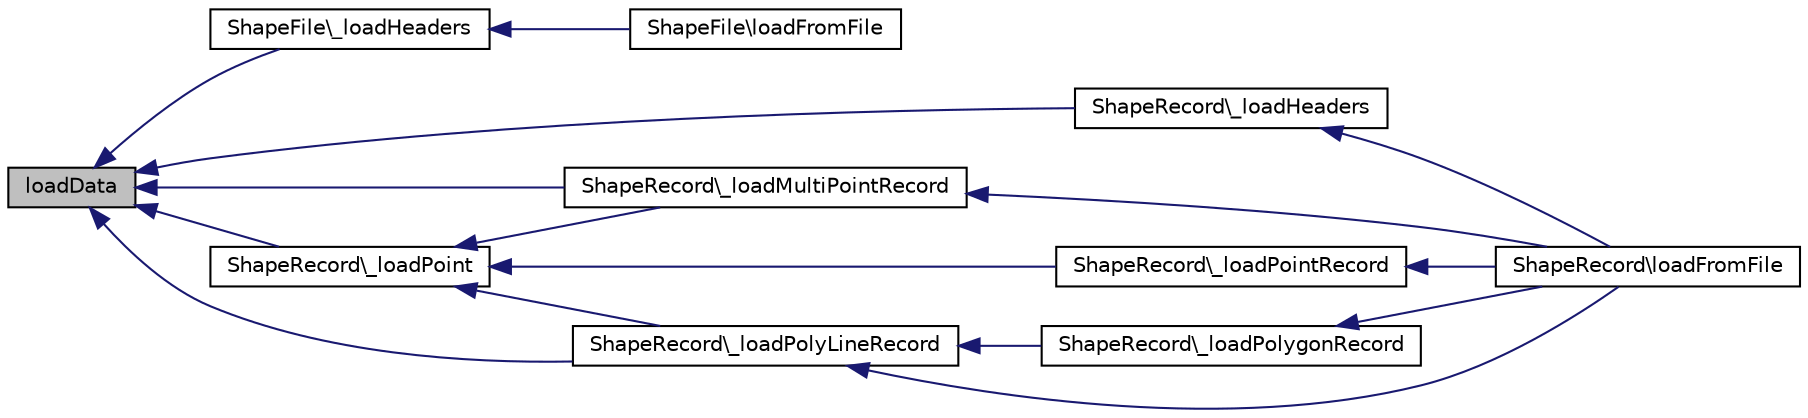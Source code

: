 digraph G
{
  edge [fontname="Helvetica",fontsize="10",labelfontname="Helvetica",labelfontsize="10"];
  node [fontname="Helvetica",fontsize="10",shape=record];
  rankdir="LR";
  Node1 [label="loadData",height=0.2,width=0.4,color="black", fillcolor="grey75", style="filled" fontcolor="black"];
  Node1 -> Node2 [dir="back",color="midnightblue",fontsize="10",style="solid",fontname="Helvetica"];
  Node2 [label="ShapeFile\\_loadHeaders",height=0.2,width=0.4,color="black", fillcolor="white", style="filled",URL="$classShapeFile.html#a54b519630044cb089af4eefaacfe2d63"];
  Node2 -> Node3 [dir="back",color="midnightblue",fontsize="10",style="solid",fontname="Helvetica"];
  Node3 [label="ShapeFile\\loadFromFile",height=0.2,width=0.4,color="black", fillcolor="white", style="filled",URL="$classShapeFile.html#a1f1bf873c7dd1b55f892b5f9415b9398"];
  Node1 -> Node4 [dir="back",color="midnightblue",fontsize="10",style="solid",fontname="Helvetica"];
  Node4 [label="ShapeRecord\\_loadHeaders",height=0.2,width=0.4,color="black", fillcolor="white", style="filled",URL="$classShapeRecord.html#a377e74f59ced97899319083ad69d1921"];
  Node4 -> Node5 [dir="back",color="midnightblue",fontsize="10",style="solid",fontname="Helvetica"];
  Node5 [label="ShapeRecord\\loadFromFile",height=0.2,width=0.4,color="black", fillcolor="white", style="filled",URL="$classShapeRecord.html#a8aa28606bbc765c5a4cb059c5c97a9aa"];
  Node1 -> Node6 [dir="back",color="midnightblue",fontsize="10",style="solid",fontname="Helvetica"];
  Node6 [label="ShapeRecord\\_loadPoint",height=0.2,width=0.4,color="black", fillcolor="white", style="filled",URL="$classShapeRecord.html#ac8f6b95b05c0988b55d1844942eae036"];
  Node6 -> Node7 [dir="back",color="midnightblue",fontsize="10",style="solid",fontname="Helvetica"];
  Node7 [label="ShapeRecord\\_loadPointRecord",height=0.2,width=0.4,color="black", fillcolor="white", style="filled",URL="$classShapeRecord.html#a7137c91c0b5c6d83a4bd10780a5edc00"];
  Node7 -> Node5 [dir="back",color="midnightblue",fontsize="10",style="solid",fontname="Helvetica"];
  Node6 -> Node8 [dir="back",color="midnightblue",fontsize="10",style="solid",fontname="Helvetica"];
  Node8 [label="ShapeRecord\\_loadMultiPointRecord",height=0.2,width=0.4,color="black", fillcolor="white", style="filled",URL="$classShapeRecord.html#a07163222b3a8bffc8357a6cf64a01f18"];
  Node8 -> Node5 [dir="back",color="midnightblue",fontsize="10",style="solid",fontname="Helvetica"];
  Node6 -> Node9 [dir="back",color="midnightblue",fontsize="10",style="solid",fontname="Helvetica"];
  Node9 [label="ShapeRecord\\_loadPolyLineRecord",height=0.2,width=0.4,color="black", fillcolor="white", style="filled",URL="$classShapeRecord.html#adb9f998db930951a14934f2ee9e6cb52"];
  Node9 -> Node5 [dir="back",color="midnightblue",fontsize="10",style="solid",fontname="Helvetica"];
  Node9 -> Node10 [dir="back",color="midnightblue",fontsize="10",style="solid",fontname="Helvetica"];
  Node10 [label="ShapeRecord\\_loadPolygonRecord",height=0.2,width=0.4,color="black", fillcolor="white", style="filled",URL="$classShapeRecord.html#a8fa866a245904ae6c706ba073d499bd1"];
  Node10 -> Node5 [dir="back",color="midnightblue",fontsize="10",style="solid",fontname="Helvetica"];
  Node1 -> Node8 [dir="back",color="midnightblue",fontsize="10",style="solid",fontname="Helvetica"];
  Node1 -> Node9 [dir="back",color="midnightblue",fontsize="10",style="solid",fontname="Helvetica"];
}
